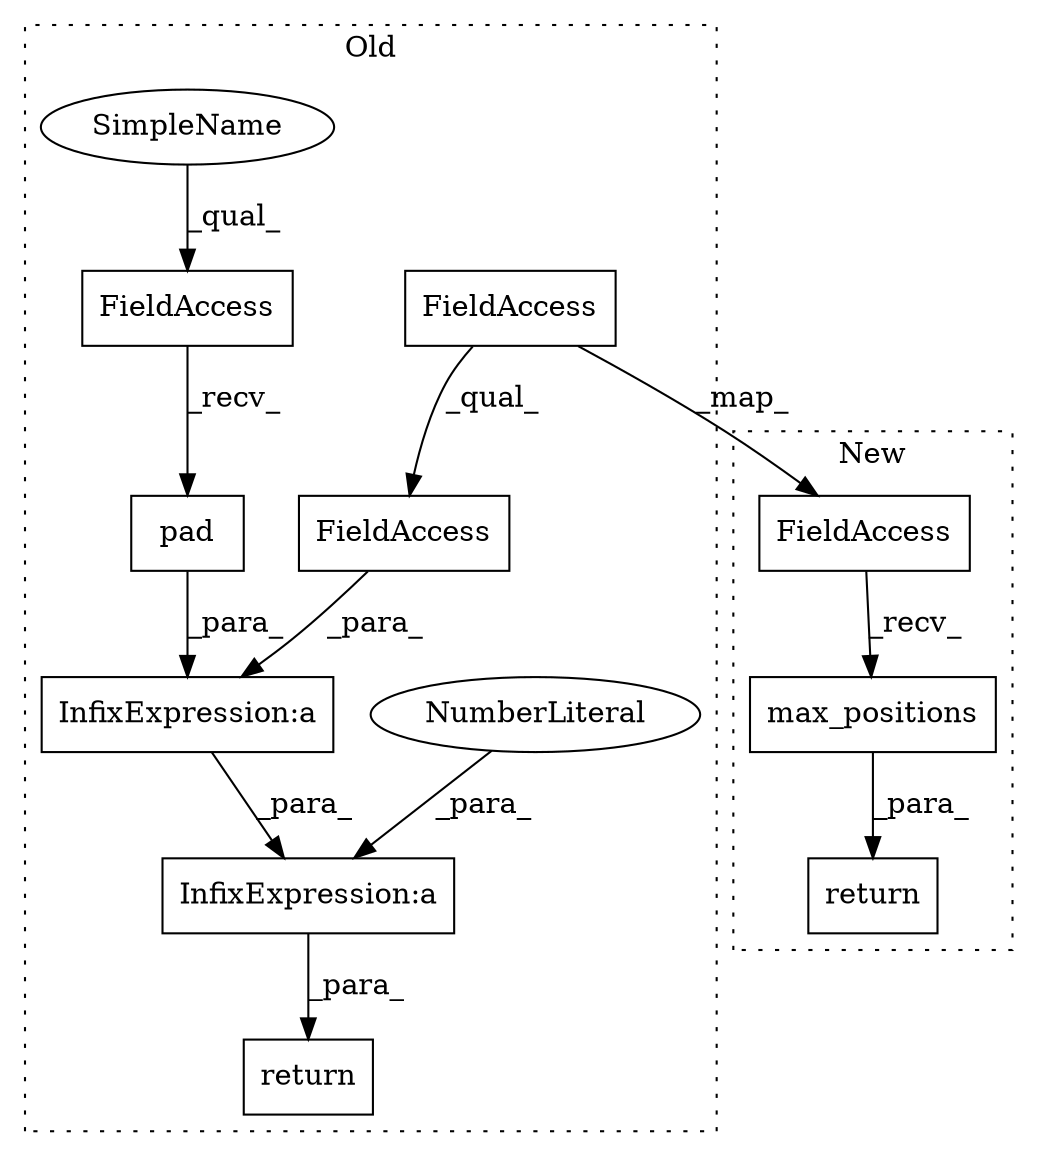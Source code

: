digraph G {
subgraph cluster0 {
1 [label="pad" a="32" s="4011" l="5" shape="box"];
3 [label="InfixExpression:a" a="27" s="3992" l="3" shape="box"];
4 [label="InfixExpression:a" a="27" s="4017" l="3" shape="box"];
5 [label="NumberLiteral" a="34" s="4020" l="1" shape="ellipse"];
6 [label="FieldAccess" a="22" s="3995" l="15" shape="box"];
7 [label="FieldAccess" a="22" s="3957" l="35" shape="box"];
8 [label="FieldAccess" a="22" s="3957" l="20" shape="box"];
10 [label="return" a="41" s="3948" l="7" shape="box"];
12 [label="SimpleName" a="42" s="3995" l="4" shape="ellipse"];
label = "Old";
style="dotted";
}
subgraph cluster1 {
2 [label="max_positions" a="32" s="3091" l="15" shape="box"];
9 [label="FieldAccess" a="22" s="3070" l="20" shape="box"];
11 [label="return" a="41" s="3063" l="7" shape="box"];
label = "New";
style="dotted";
}
1 -> 3 [label="_para_"];
2 -> 11 [label="_para_"];
3 -> 4 [label="_para_"];
4 -> 10 [label="_para_"];
5 -> 4 [label="_para_"];
6 -> 1 [label="_recv_"];
7 -> 3 [label="_para_"];
8 -> 7 [label="_qual_"];
8 -> 9 [label="_map_"];
9 -> 2 [label="_recv_"];
12 -> 6 [label="_qual_"];
}